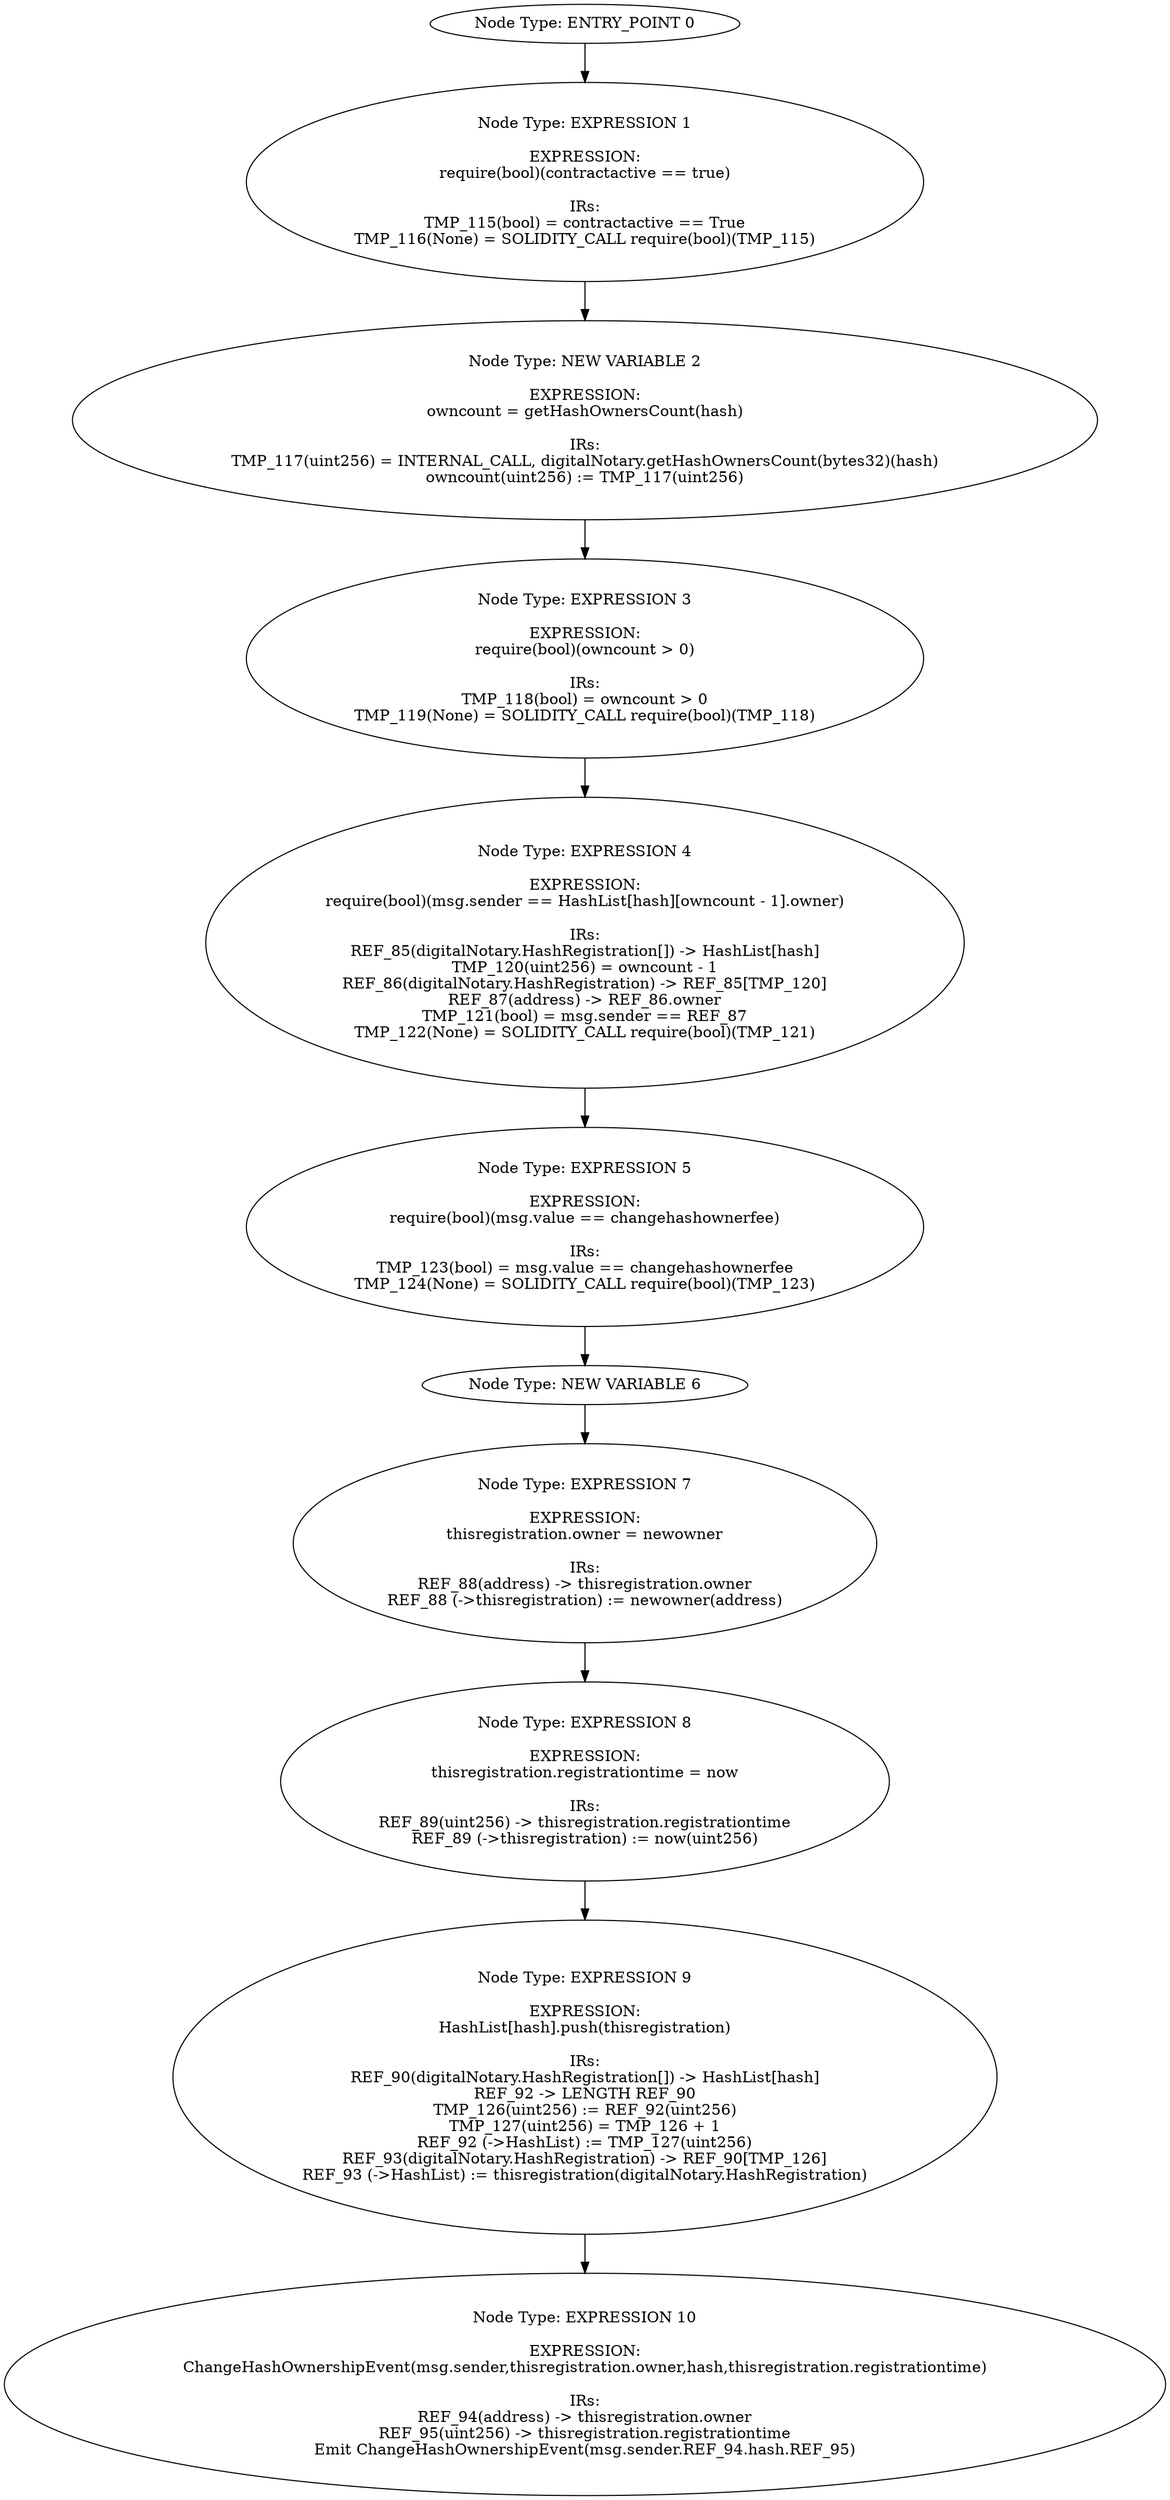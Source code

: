 digraph{
0[label="Node Type: ENTRY_POINT 0
"];
0->1;
1[label="Node Type: EXPRESSION 1

EXPRESSION:
require(bool)(contractactive == true)

IRs:
TMP_115(bool) = contractactive == True
TMP_116(None) = SOLIDITY_CALL require(bool)(TMP_115)"];
1->2;
2[label="Node Type: NEW VARIABLE 2

EXPRESSION:
owncount = getHashOwnersCount(hash)

IRs:
TMP_117(uint256) = INTERNAL_CALL, digitalNotary.getHashOwnersCount(bytes32)(hash)
owncount(uint256) := TMP_117(uint256)"];
2->3;
3[label="Node Type: EXPRESSION 3

EXPRESSION:
require(bool)(owncount > 0)

IRs:
TMP_118(bool) = owncount > 0
TMP_119(None) = SOLIDITY_CALL require(bool)(TMP_118)"];
3->4;
4[label="Node Type: EXPRESSION 4

EXPRESSION:
require(bool)(msg.sender == HashList[hash][owncount - 1].owner)

IRs:
REF_85(digitalNotary.HashRegistration[]) -> HashList[hash]
TMP_120(uint256) = owncount - 1
REF_86(digitalNotary.HashRegistration) -> REF_85[TMP_120]
REF_87(address) -> REF_86.owner
TMP_121(bool) = msg.sender == REF_87
TMP_122(None) = SOLIDITY_CALL require(bool)(TMP_121)"];
4->5;
5[label="Node Type: EXPRESSION 5

EXPRESSION:
require(bool)(msg.value == changehashownerfee)

IRs:
TMP_123(bool) = msg.value == changehashownerfee
TMP_124(None) = SOLIDITY_CALL require(bool)(TMP_123)"];
5->6;
6[label="Node Type: NEW VARIABLE 6
"];
6->7;
7[label="Node Type: EXPRESSION 7

EXPRESSION:
thisregistration.owner = newowner

IRs:
REF_88(address) -> thisregistration.owner
REF_88 (->thisregistration) := newowner(address)"];
7->8;
8[label="Node Type: EXPRESSION 8

EXPRESSION:
thisregistration.registrationtime = now

IRs:
REF_89(uint256) -> thisregistration.registrationtime
REF_89 (->thisregistration) := now(uint256)"];
8->9;
9[label="Node Type: EXPRESSION 9

EXPRESSION:
HashList[hash].push(thisregistration)

IRs:
REF_90(digitalNotary.HashRegistration[]) -> HashList[hash]
REF_92 -> LENGTH REF_90
TMP_126(uint256) := REF_92(uint256)
TMP_127(uint256) = TMP_126 + 1
REF_92 (->HashList) := TMP_127(uint256)
REF_93(digitalNotary.HashRegistration) -> REF_90[TMP_126]
REF_93 (->HashList) := thisregistration(digitalNotary.HashRegistration)"];
9->10;
10[label="Node Type: EXPRESSION 10

EXPRESSION:
ChangeHashOwnershipEvent(msg.sender,thisregistration.owner,hash,thisregistration.registrationtime)

IRs:
REF_94(address) -> thisregistration.owner
REF_95(uint256) -> thisregistration.registrationtime
Emit ChangeHashOwnershipEvent(msg.sender.REF_94.hash.REF_95)"];
}

